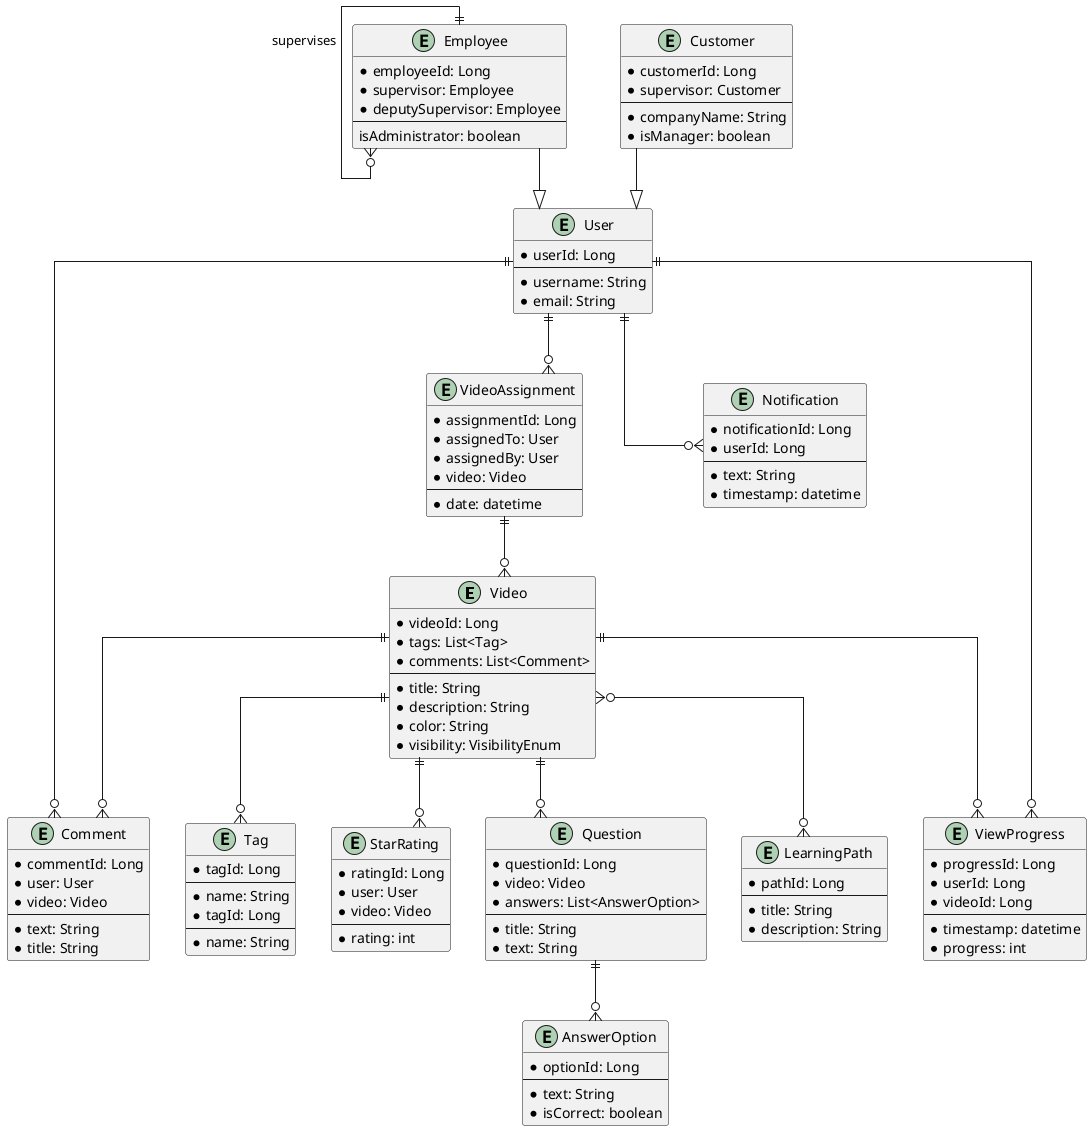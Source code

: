 @startuml
  skinparam linetype ortho

	entity Video {
		* videoId: Long
    * tags: List<Tag>
    * comments: List<Comment>
		--
		* title: String
    * description: String
    * color: String
    * visibility: VisibilityEnum
	}

	entity Tag {
		* tagId: Long
		--
		* name: String
	}

	entity StarRating {
		* ratingId: Long
		* user: User
		* video: Video
		--
		* rating: int
	}

  entity User {
      * userId: Long
      --
      * username: String
      * email: String
  }

	entity Question {
		* questionId: Long
		* video: Video
		* answers: List<AnswerOption>
		--
		* title: String
		* text: String
	}

  entity Employee {
      * employeeId: Long
      * supervisor: Employee
			* deputySupervisor: Employee
      --
			isAdministrator: boolean
  }

  entity Customer {
      * customerId: Long
			* supervisor: Customer
      --
			* companyName: String
			* isManager: boolean
  }

  entity Comment {
      * commentId: Long
      * user: User
      * video: Video
      --
      * text: String
	  	* title: String
  }

  entity AnswerOption {
      * optionId: Long
      --
      * text: String
      * isCorrect: boolean
  }

  entity Tag {
      * tagId: Long
      --
      * name: String
  }

  entity LearningPath {
      * pathId: Long
      --
      * title: String
      * description: String
  }

  entity VideoAssignment {
      * assignmentId: Long
      * assignedTo: User
      * assignedBy: User
      * video: Video
      --
      * date: datetime
  }

  entity ViewProgress {
      * progressId: Long
      * userId: Long
      * videoId: Long
      --
      * timestamp: datetime
      * progress: int
  }

  entity Notification {
      * notificationId: Long
      * userId: Long
      --
      * text: String
      * timestamp: datetime
  }

/'   entity Request {
      * requestId: Long
      * userId: Long
      * videoId: Long
      --
      * text: String
      * timestamp: datetime
  } '/

  User <|-up- Customer
  User <|-up- Employee
  User ||--o{ VideoAssignment
  VideoAssignment ||--o{ Video

  Employee ||--o{ Employee : supervises
  User ||--o{ Comment
  Video ||--o{ Comment
  Video ||--o{ Question
  Question ||--o{ AnswerOption
  Video ||--o{ Tag
  User ||--o{ ViewProgress
  Video ||--o{ ViewProgress
  User ||--o{ Notification
/'   User ||--o{ Request
  Video ||--o{ Request '/
  Video ||--o{ StarRating

  Video }o--o{ LearningPath

  @enduml
